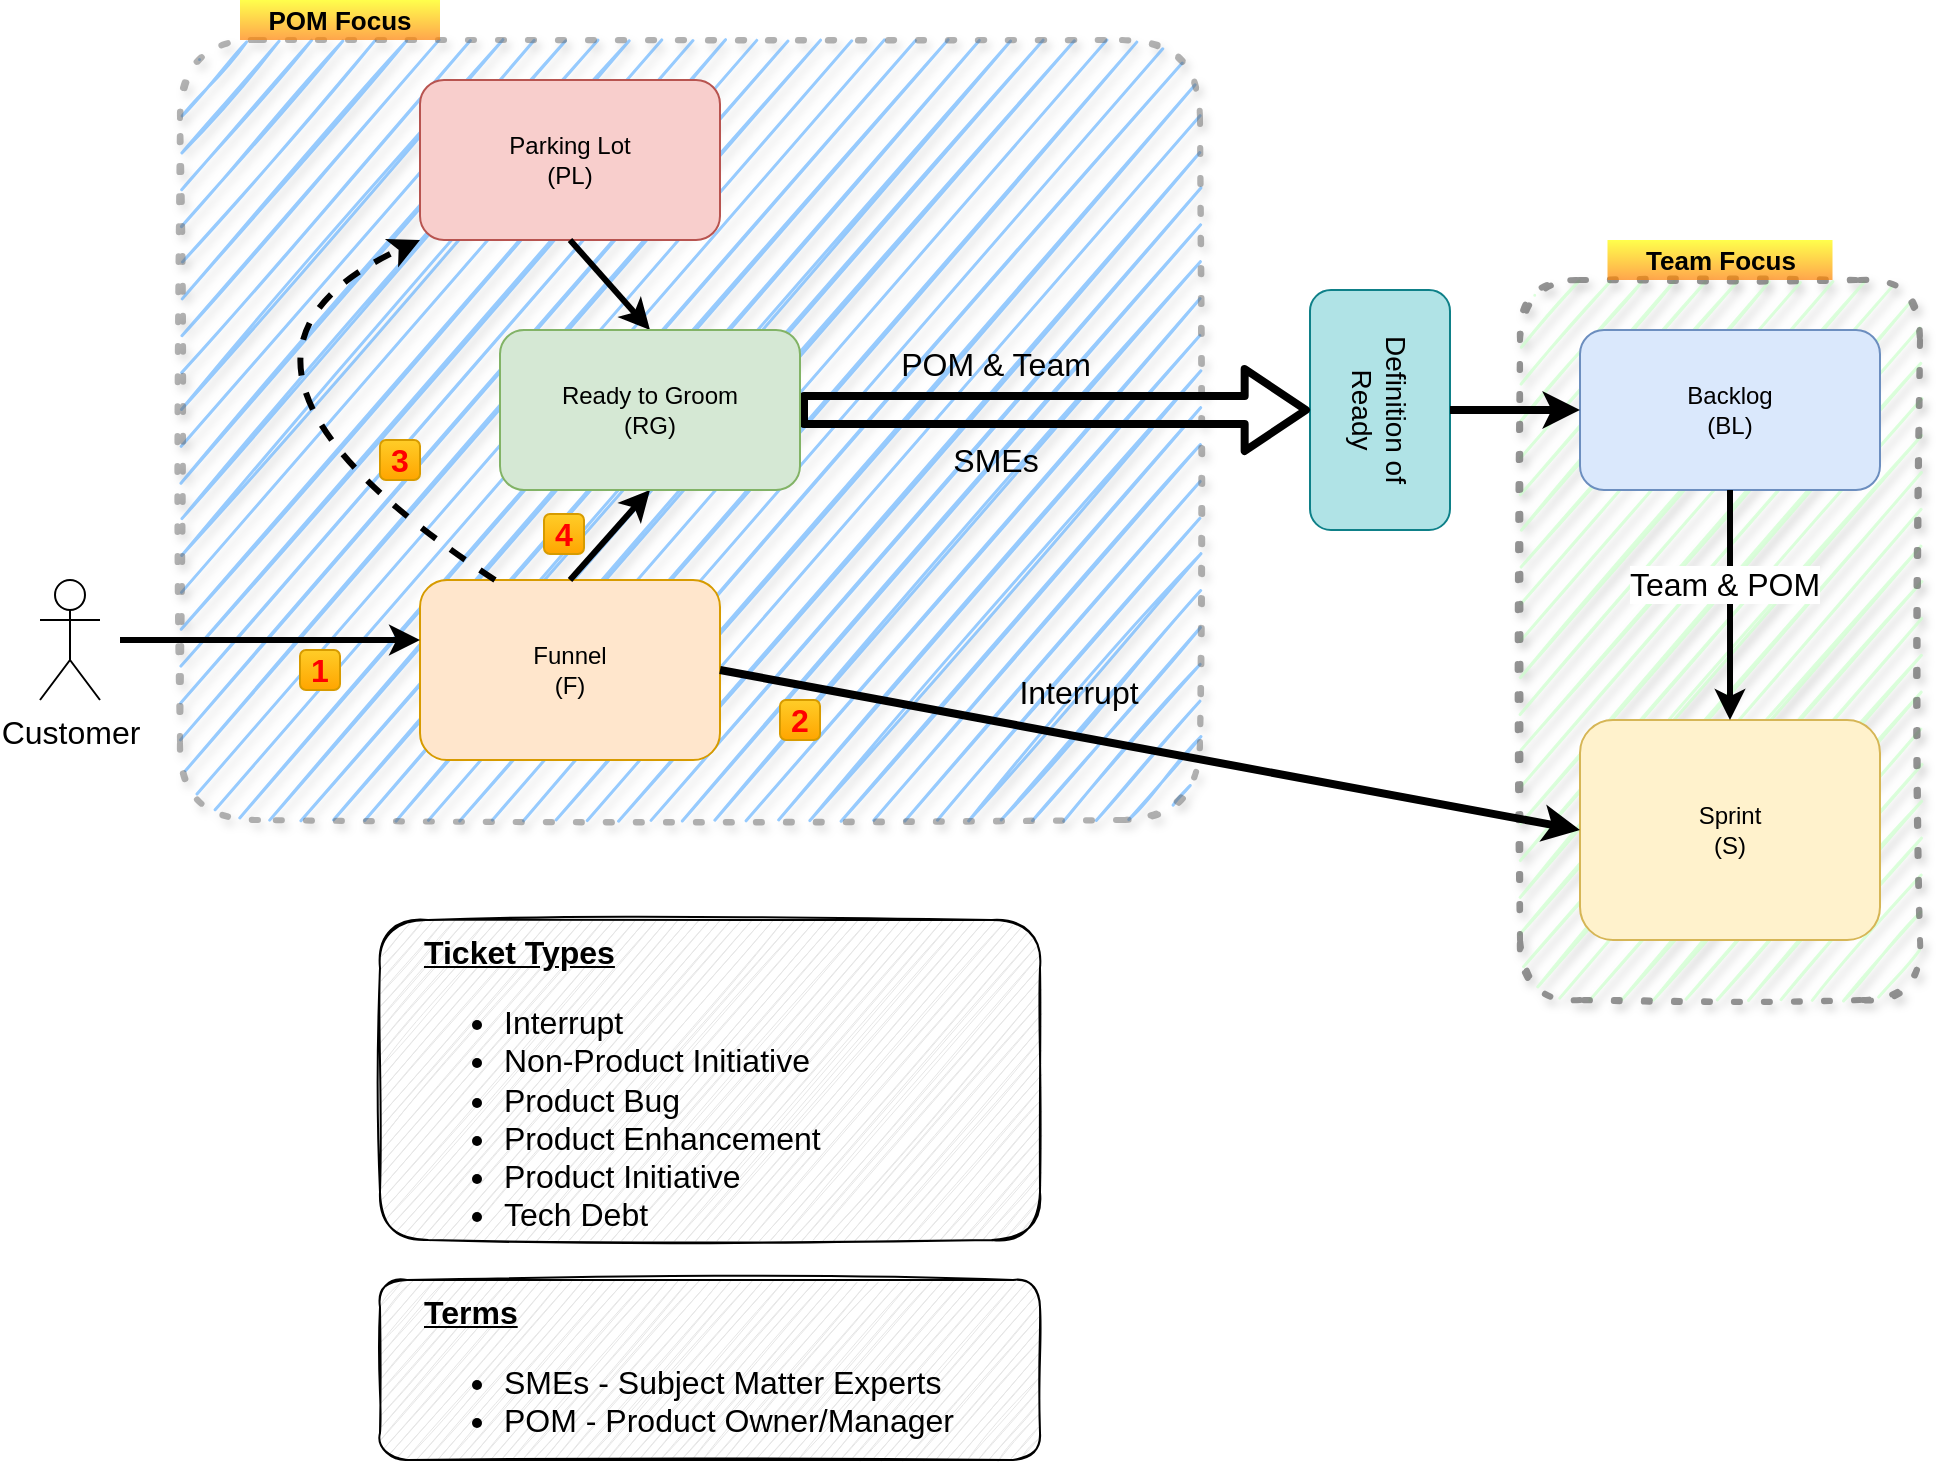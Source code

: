 <mxfile version="13.7.6" type="github">
  <diagram id="-Uzkl90RU2_1hvd23aKB" name="Page-1">
    <mxGraphModel dx="1950" dy="843" grid="1" gridSize="10" guides="1" tooltips="1" connect="1" arrows="1" fold="1" page="1" pageScale="1" pageWidth="850" pageHeight="1100" math="0" shadow="0">
      <root>
        <mxCell id="0" />
        <mxCell id="1" parent="0" />
        <mxCell id="7wn4WAuL4QtyOJo-zdiJ-19" value="" style="rounded=1;whiteSpace=wrap;html=1;fontSize=16;align=left;dashed=1;dashPattern=1 4;strokeWidth=3;strokeColor=#666666;fontColor=#333333;shadow=1;glass=0;sketch=1;opacity=70;fillColor=#CCFFCC;" parent="1" vertex="1">
          <mxGeometry x="700" y="190" width="200" height="360" as="geometry" />
        </mxCell>
        <mxCell id="7wn4WAuL4QtyOJo-zdiJ-18" value="" style="rounded=1;whiteSpace=wrap;html=1;fontSize=16;align=left;dashed=1;arcSize=10;strokeWidth=3;dashPattern=1 4;shadow=1;glass=0;sketch=1;opacity=50;strokeColor=#666666;fillColor=#3399FF;" parent="1" vertex="1">
          <mxGeometry x="30" y="70" width="510" height="390" as="geometry" />
        </mxCell>
        <mxCell id="7wn4WAuL4QtyOJo-zdiJ-1" value="Parking Lot&lt;br&gt;(PL)" style="rounded=1;whiteSpace=wrap;html=1;fillColor=#f8cecc;strokeColor=#b85450;" parent="1" vertex="1">
          <mxGeometry x="150" y="90" width="150" height="80" as="geometry" />
        </mxCell>
        <mxCell id="7wn4WAuL4QtyOJo-zdiJ-2" value="Funnel&lt;br&gt;(F)" style="rounded=1;whiteSpace=wrap;html=1;fillColor=#ffe6cc;strokeColor=#d79b00;verticalAlign=middle;" parent="1" vertex="1">
          <mxGeometry x="150" y="340" width="150" height="90" as="geometry" />
        </mxCell>
        <mxCell id="7wn4WAuL4QtyOJo-zdiJ-6" value="" style="endArrow=classic;html=1;entryX=0.5;entryY=0;entryDx=0;entryDy=0;exitX=0.5;exitY=1;exitDx=0;exitDy=0;strokeWidth=3;" parent="1" source="7wn4WAuL4QtyOJo-zdiJ-1" target="7wn4WAuL4QtyOJo-zdiJ-3" edge="1">
          <mxGeometry width="50" height="50" relative="1" as="geometry">
            <mxPoint x="125" y="200" as="sourcePoint" />
            <mxPoint x="175" y="150" as="targetPoint" />
          </mxGeometry>
        </mxCell>
        <mxCell id="7wn4WAuL4QtyOJo-zdiJ-7" value="" style="endArrow=classic;html=1;entryX=0.5;entryY=1;entryDx=0;entryDy=0;exitX=0.5;exitY=0;exitDx=0;exitDy=0;strokeWidth=3;" parent="1" source="7wn4WAuL4QtyOJo-zdiJ-2" target="7wn4WAuL4QtyOJo-zdiJ-3" edge="1">
          <mxGeometry width="50" height="50" relative="1" as="geometry">
            <mxPoint x="125" y="295" as="sourcePoint" />
            <mxPoint x="194.1" y="323.76" as="targetPoint" />
          </mxGeometry>
        </mxCell>
        <mxCell id="7wn4WAuL4QtyOJo-zdiJ-8" value="Backlog&lt;br&gt;(BL)" style="rounded=1;whiteSpace=wrap;html=1;fillColor=#dae8fc;strokeColor=#6c8ebf;" parent="1" vertex="1">
          <mxGeometry x="730" y="215" width="150" height="80" as="geometry" />
        </mxCell>
        <mxCell id="7wn4WAuL4QtyOJo-zdiJ-10" value="Sprint&lt;br&gt;(S)" style="rounded=1;whiteSpace=wrap;html=1;fillColor=#fff2cc;strokeColor=#d6b656;" parent="1" vertex="1">
          <mxGeometry x="730" y="410" width="150" height="110" as="geometry" />
        </mxCell>
        <mxCell id="7wn4WAuL4QtyOJo-zdiJ-11" value="" style="endArrow=classic;html=1;entryX=0;entryY=0.5;entryDx=0;entryDy=0;exitX=1;exitY=0.5;exitDx=0;exitDy=0;strokeWidth=4;" parent="1" source="7wn4WAuL4QtyOJo-zdiJ-2" target="7wn4WAuL4QtyOJo-zdiJ-10" edge="1">
          <mxGeometry width="50" height="50" relative="1" as="geometry">
            <mxPoint x="220" y="350" as="sourcePoint" />
            <mxPoint x="290" y="330" as="targetPoint" />
          </mxGeometry>
        </mxCell>
        <mxCell id="7wn4WAuL4QtyOJo-zdiJ-12" value="Interrupt" style="edgeLabel;html=1;align=center;verticalAlign=middle;resizable=0;points=[];fontSize=16;labelBackgroundColor=none;" parent="7wn4WAuL4QtyOJo-zdiJ-11" vertex="1" connectable="0">
          <mxGeometry x="-0.18" y="-3" relative="1" as="geometry">
            <mxPoint x="2.63" y="-25.23" as="offset" />
          </mxGeometry>
        </mxCell>
        <mxCell id="7wn4WAuL4QtyOJo-zdiJ-13" value="" style="endArrow=classic;html=1;exitX=0.5;exitY=1;exitDx=0;exitDy=0;strokeWidth=3;" parent="1" source="7wn4WAuL4QtyOJo-zdiJ-8" edge="1">
          <mxGeometry width="50" height="50" relative="1" as="geometry">
            <mxPoint x="804.5" y="320" as="sourcePoint" />
            <mxPoint x="805" y="410" as="targetPoint" />
          </mxGeometry>
        </mxCell>
        <mxCell id="7wn4WAuL4QtyOJo-zdiJ-14" value="Team &amp;amp; POM" style="edgeLabel;html=1;align=center;verticalAlign=middle;resizable=0;points=[];fontSize=16;" parent="7wn4WAuL4QtyOJo-zdiJ-13" vertex="1" connectable="0">
          <mxGeometry x="-0.18" y="-3" relative="1" as="geometry">
            <mxPoint as="offset" />
          </mxGeometry>
        </mxCell>
        <mxCell id="7wn4WAuL4QtyOJo-zdiJ-16" value="&lt;b&gt;&lt;u&gt;Ticket Types&lt;br&gt;&lt;/u&gt;&lt;/b&gt;&lt;ul&gt;&lt;li&gt;Interrupt&lt;/li&gt;&lt;li&gt;&lt;span&gt;Non-Product Initiative&lt;/span&gt;&lt;br&gt;&lt;/li&gt;&lt;li&gt;Product Bug&lt;/li&gt;&lt;li&gt;Product Enhancement&lt;/li&gt;&lt;li&gt;Product Initiative&lt;/li&gt;&lt;li&gt;Tech Debt&lt;br&gt;&lt;/li&gt;&lt;/ul&gt;" style="text;html=1;align=left;verticalAlign=top;whiteSpace=wrap;rounded=1;fontSize=16;strokeColor=#000000;strokeWidth=1;shadow=0;sketch=1;fillColor=#E6E6E6;spacingLeft=20;" parent="1" vertex="1">
          <mxGeometry x="130" y="510" width="330" height="160" as="geometry" />
        </mxCell>
        <mxCell id="7wn4WAuL4QtyOJo-zdiJ-20" value="POM Focus" style="text;html=1;align=center;verticalAlign=middle;whiteSpace=wrap;rounded=0;dashed=1;fontSize=13;gradientColor=#FF8000;fillColor=#FFFF00;opacity=70;fontStyle=1" parent="1" vertex="1">
          <mxGeometry x="60" y="50" width="100" height="20" as="geometry" />
        </mxCell>
        <mxCell id="7wn4WAuL4QtyOJo-zdiJ-23" value="Team Focus" style="text;html=1;align=center;verticalAlign=middle;whiteSpace=wrap;rounded=0;dashed=1;fontSize=13;gradientColor=#FF8000;fillColor=#FFFF00;opacity=70;fontStyle=1" parent="1" vertex="1">
          <mxGeometry x="743.75" y="170" width="112.5" height="20" as="geometry" />
        </mxCell>
        <mxCell id="3Ph6vXDSA6lr-be47Azb-3" value="&lt;span&gt;&lt;font style=&quot;font-size: 14px&quot;&gt;Definition of Ready&lt;/font&gt;&lt;/span&gt;" style="rounded=1;whiteSpace=wrap;html=1;fillColor=#b0e3e6;rotation=90;strokeColor=#0e8088;" vertex="1" parent="1">
          <mxGeometry x="570" y="220" width="120" height="70" as="geometry" />
        </mxCell>
        <mxCell id="3Ph6vXDSA6lr-be47Azb-12" value="" style="shape=flexArrow;endArrow=classic;html=1;strokeWidth=4;entryX=0.5;entryY=1;entryDx=0;entryDy=0;endWidth=23;endSize=8.89;width=11;" edge="1" parent="1" target="3Ph6vXDSA6lr-be47Azb-3">
          <mxGeometry width="50" height="50" relative="1" as="geometry">
            <mxPoint x="340" y="255" as="sourcePoint" />
            <mxPoint x="400" y="215" as="targetPoint" />
          </mxGeometry>
        </mxCell>
        <mxCell id="3Ph6vXDSA6lr-be47Azb-13" value="" style="endArrow=classic;html=1;strokeWidth=4;entryX=0;entryY=0.5;entryDx=0;entryDy=0;exitX=0.5;exitY=0;exitDx=0;exitDy=0;" edge="1" parent="1" source="3Ph6vXDSA6lr-be47Azb-3" target="7wn4WAuL4QtyOJo-zdiJ-8">
          <mxGeometry width="50" height="50" relative="1" as="geometry">
            <mxPoint x="680" y="260" as="sourcePoint" />
            <mxPoint x="710" y="210" as="targetPoint" />
          </mxGeometry>
        </mxCell>
        <mxCell id="7wn4WAuL4QtyOJo-zdiJ-3" value="Ready to Groom&lt;br&gt;(RG)" style="rounded=1;whiteSpace=wrap;html=1;fillColor=#d5e8d4;strokeColor=#82b366;" parent="1" vertex="1">
          <mxGeometry x="190" y="215" width="150" height="80" as="geometry" />
        </mxCell>
        <mxCell id="3Ph6vXDSA6lr-be47Azb-14" value="POM &amp;amp; Team" style="text;html=1;strokeColor=none;fillColor=none;align=center;verticalAlign=middle;whiteSpace=wrap;rounded=0;fontSize=16;" vertex="1" parent="1">
          <mxGeometry x="383" y="222" width="110" height="20" as="geometry" />
        </mxCell>
        <mxCell id="3Ph6vXDSA6lr-be47Azb-15" value="SMEs" style="text;html=1;strokeColor=none;fillColor=none;align=center;verticalAlign=middle;whiteSpace=wrap;rounded=0;fontSize=16;" vertex="1" parent="1">
          <mxGeometry x="383" y="270" width="110" height="20" as="geometry" />
        </mxCell>
        <mxCell id="3Ph6vXDSA6lr-be47Azb-16" value="&lt;b&gt;&lt;u&gt;Terms&lt;br&gt;&lt;/u&gt;&lt;/b&gt;&lt;ul&gt;&lt;li&gt;SMEs - Subject Matter Experts&lt;/li&gt;&lt;li&gt;POM - Product Owner/Manager&lt;/li&gt;&lt;/ul&gt;" style="text;html=1;align=left;verticalAlign=top;whiteSpace=wrap;rounded=1;fontSize=16;strokeColor=#000000;strokeWidth=1;shadow=0;sketch=1;fillColor=#E6E6E6;spacingLeft=20;" vertex="1" parent="1">
          <mxGeometry x="130" y="690" width="330" height="90" as="geometry" />
        </mxCell>
        <mxCell id="3Ph6vXDSA6lr-be47Azb-17" value="" style="endArrow=classic;html=1;strokeColor=#000000;strokeWidth=3;fontSize=16;" edge="1" parent="1">
          <mxGeometry width="50" height="50" relative="1" as="geometry">
            <mxPoint y="370" as="sourcePoint" />
            <mxPoint x="150" y="370" as="targetPoint" />
          </mxGeometry>
        </mxCell>
        <mxCell id="3Ph6vXDSA6lr-be47Azb-20" value="Customer" style="shape=umlActor;verticalLabelPosition=bottom;verticalAlign=top;html=1;outlineConnect=0;rounded=1;fillColor=none;fontSize=16;" vertex="1" parent="1">
          <mxGeometry x="-40" y="340" width="30" height="60" as="geometry" />
        </mxCell>
        <mxCell id="3Ph6vXDSA6lr-be47Azb-21" value="" style="endArrow=classic;html=1;strokeColor=#000000;strokeWidth=3;fontSize=16;entryX=0;entryY=1;entryDx=0;entryDy=0;curved=1;dashed=1;exitX=0.25;exitY=0;exitDx=0;exitDy=0;" edge="1" parent="1" source="7wn4WAuL4QtyOJo-zdiJ-2" target="7wn4WAuL4QtyOJo-zdiJ-1">
          <mxGeometry width="50" height="50" relative="1" as="geometry">
            <mxPoint x="150" y="345" as="sourcePoint" />
            <mxPoint x="200" y="295" as="targetPoint" />
            <Array as="points">
              <mxPoint x="20" y="230" />
            </Array>
          </mxGeometry>
        </mxCell>
        <mxCell id="3Ph6vXDSA6lr-be47Azb-36" value="&lt;font color=&quot;#ff0000&quot;&gt;2&lt;/font&gt;" style="text;html=1;fillColor=#ffcd28;align=center;verticalAlign=middle;whiteSpace=wrap;rounded=1;fontSize=16;fontStyle=1;strokeColor=#d79b00;gradientColor=#ffa500;fontColor=#990000;" vertex="1" parent="1">
          <mxGeometry x="330" y="400" width="20" height="20" as="geometry" />
        </mxCell>
        <mxCell id="3Ph6vXDSA6lr-be47Azb-37" value="&lt;font color=&quot;#ff0000&quot;&gt;3&lt;/font&gt;" style="text;html=1;fillColor=#ffcd28;align=center;verticalAlign=middle;whiteSpace=wrap;rounded=1;fontSize=16;fontStyle=1;strokeColor=#d79b00;gradientColor=#ffa500;fontColor=#990000;" vertex="1" parent="1">
          <mxGeometry x="130" y="270" width="20" height="20" as="geometry" />
        </mxCell>
        <mxCell id="3Ph6vXDSA6lr-be47Azb-39" value="&lt;font color=&quot;#ff0000&quot;&gt;4&lt;/font&gt;" style="text;html=1;fillColor=#ffcd28;align=center;verticalAlign=middle;whiteSpace=wrap;rounded=1;fontSize=16;fontStyle=1;strokeColor=#d79b00;gradientColor=#ffa500;fontColor=#990000;" vertex="1" parent="1">
          <mxGeometry x="212" y="307" width="20" height="20" as="geometry" />
        </mxCell>
        <mxCell id="3Ph6vXDSA6lr-be47Azb-40" value="&lt;font color=&quot;#ff0000&quot;&gt;1&lt;/font&gt;" style="text;html=1;fillColor=#ffcd28;align=center;verticalAlign=middle;whiteSpace=wrap;rounded=1;fontSize=16;fontStyle=1;strokeColor=#d79b00;gradientColor=#ffa500;fontColor=#990000;" vertex="1" parent="1">
          <mxGeometry x="90" y="375" width="20" height="20" as="geometry" />
        </mxCell>
      </root>
    </mxGraphModel>
  </diagram>
</mxfile>
